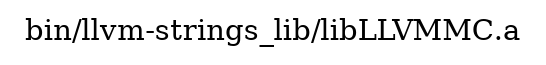digraph "bin/llvm-strings_lib/libLLVMMC.a" {
	label="bin/llvm-strings_lib/libLLVMMC.a";
	rankdir=LR;

}
